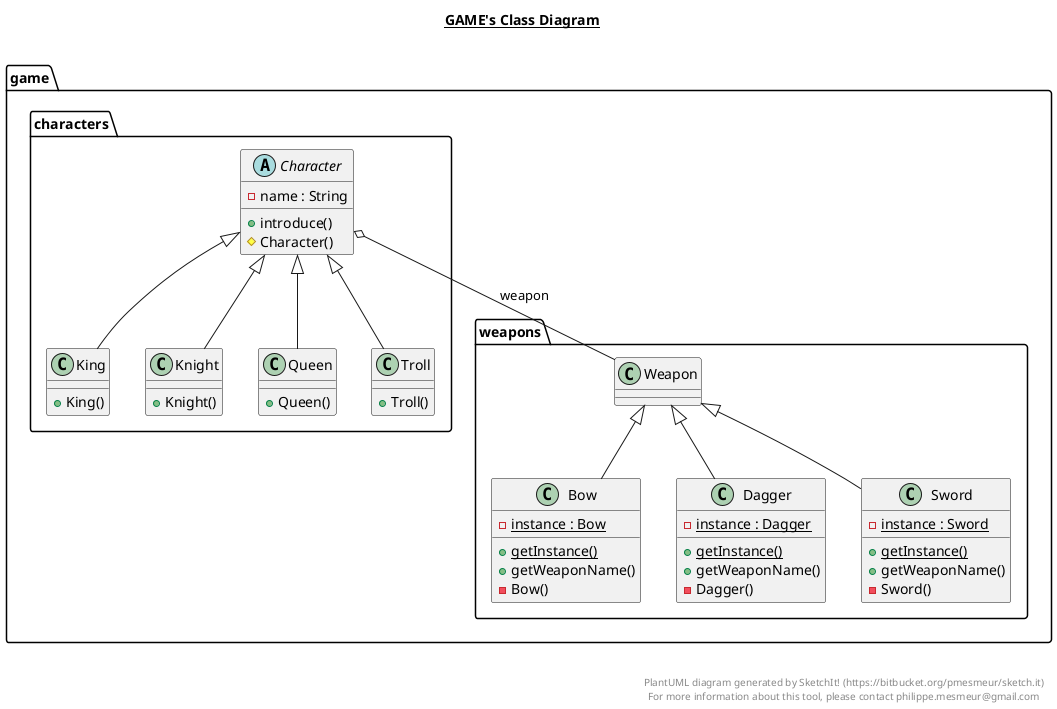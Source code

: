 @startuml

title __GAME's Class Diagram__\n


      class game.weapons.Bow {
          {static} - instance : Bow
          {static} + getInstance()
          + getWeaponName()
          - Bow()
      }

  


      class game.weapons.Dagger {
          {static} - instance : Dagger
          {static} + getInstance()
          + getWeaponName()
          - Dagger()
      }


      class game.weapons.Sword {
          {static} - instance : Sword
          {static} + getInstance()
          + getWeaponName()
          - Sword()
      }




      abstract class game.characters.Character {
          - name : String
          + introduce()
          # Character()
      }



      class game.characters.King {
          + King()
      }




      class game.characters.Knight {
          + Knight()
      }




      class game.characters.Queen {
          + Queen()
      }



      class game.characters.Troll {
          + Troll()
      }



  game.characters.Character o-- game.weapons.Weapon : weapon
  game.characters.King -up-|> game.characters.Character
  game.characters.Knight -up-|> game.characters.Character
  game.characters.Queen -up-|> game.characters.Character
  game.characters.Troll -up-|> game.characters.Character


  game.weapons.Bow -up-|> game.weapons.Weapon
  game.weapons.Dagger -up-|> game.weapons.Weapon
  game.weapons.Sword -up-|> game.weapons.Weapon


right footer


PlantUML diagram generated by SketchIt! (https://bitbucket.org/pmesmeur/sketch.it)
For more information about this tool, please contact philippe.mesmeur@gmail.com
endfooter

@enduml
